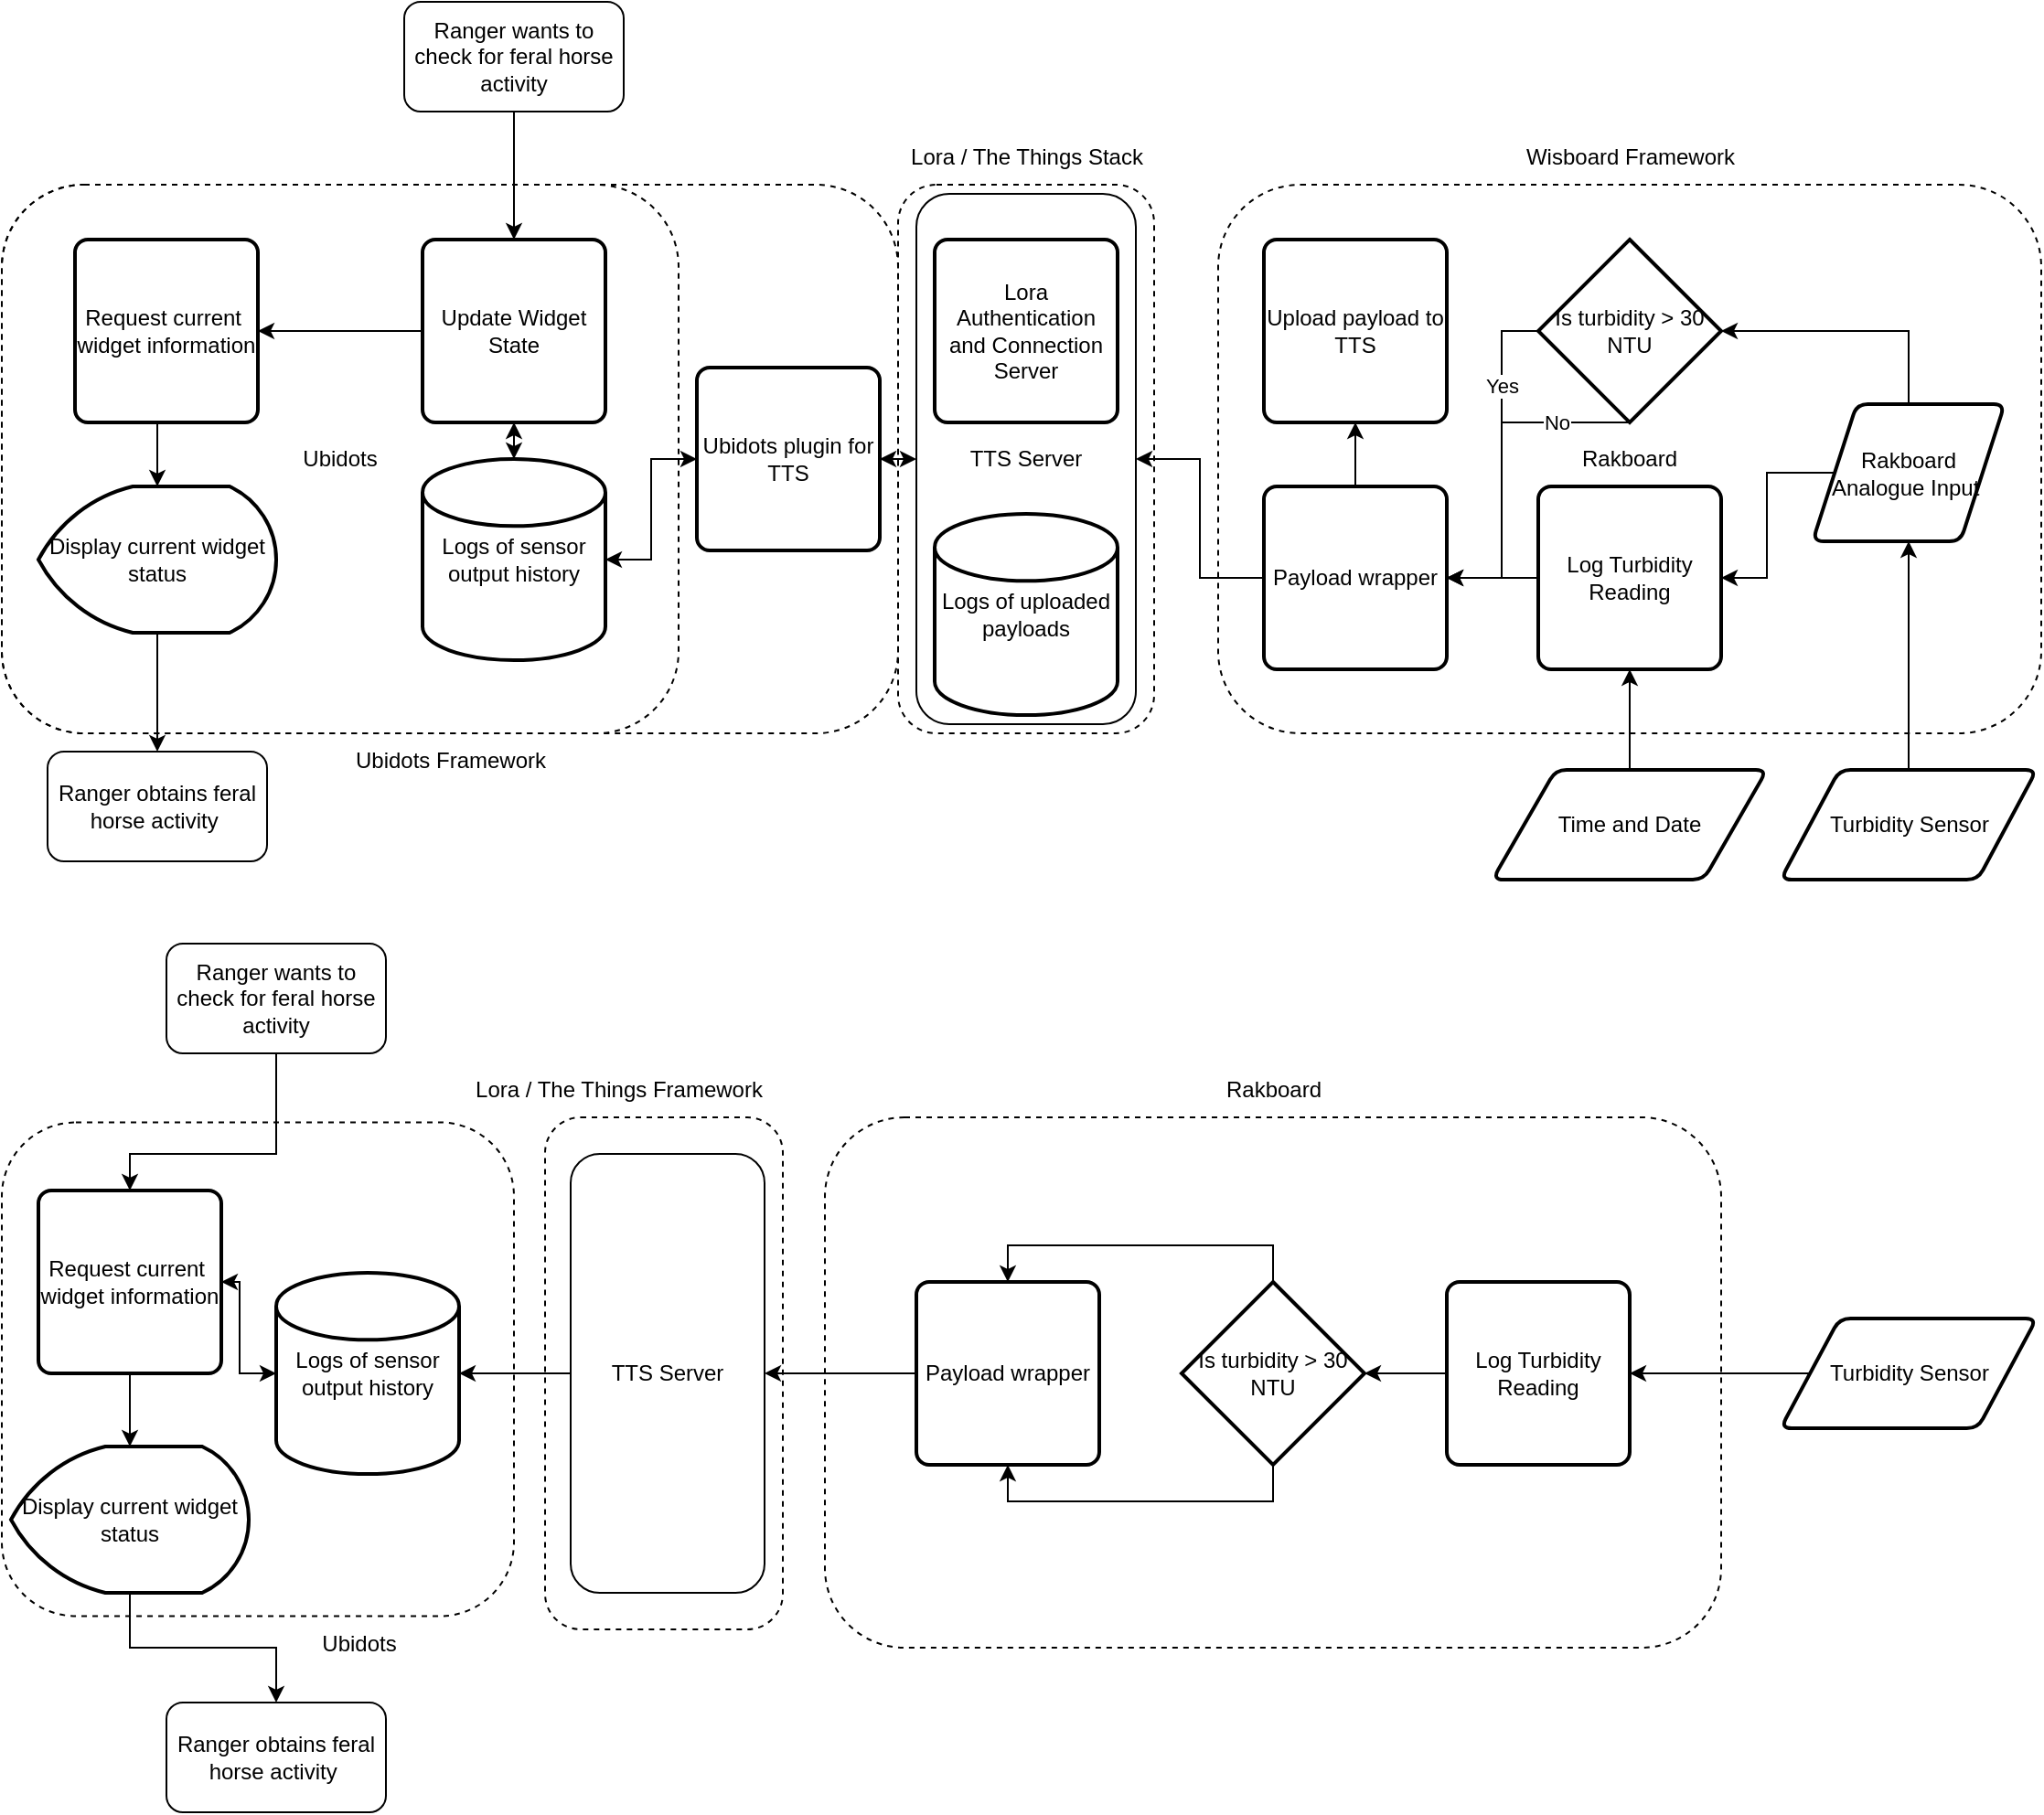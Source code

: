 <mxfile version="20.4.0" type="github">
  <diagram id="C5RBs43oDa-KdzZeNtuy" name="Page-1">
    <mxGraphModel dx="1550" dy="827" grid="1" gridSize="10" guides="1" tooltips="1" connect="1" arrows="1" fold="1" page="1" pageScale="1" pageWidth="827" pageHeight="1169" math="0" shadow="0">
      <root>
        <mxCell id="WIyWlLk6GJQsqaUBKTNV-0" />
        <mxCell id="WIyWlLk6GJQsqaUBKTNV-1" parent="WIyWlLk6GJQsqaUBKTNV-0" />
        <mxCell id="gJ4cXzPLM1Emx9hLVwcf-64" value="" style="rounded=1;whiteSpace=wrap;html=1;dashed=1;fillColor=none;" vertex="1" parent="WIyWlLk6GJQsqaUBKTNV-1">
          <mxGeometry x="10" y="682.75" width="280" height="270" as="geometry" />
        </mxCell>
        <mxCell id="gJ4cXzPLM1Emx9hLVwcf-66" value="" style="rounded=1;whiteSpace=wrap;html=1;dashed=1;fillColor=none;" vertex="1" parent="WIyWlLk6GJQsqaUBKTNV-1">
          <mxGeometry x="460" y="680" width="490" height="290" as="geometry" />
        </mxCell>
        <mxCell id="gJ4cXzPLM1Emx9hLVwcf-43" value="" style="rounded=1;whiteSpace=wrap;html=1;fillColor=none;dashed=1;" vertex="1" parent="WIyWlLk6GJQsqaUBKTNV-1">
          <mxGeometry x="10" y="170" width="490" height="300" as="geometry" />
        </mxCell>
        <mxCell id="gJ4cXzPLM1Emx9hLVwcf-19" value="Rakboard" style="rounded=1;whiteSpace=wrap;html=1;dashed=1;fillColor=none;" vertex="1" parent="WIyWlLk6GJQsqaUBKTNV-1">
          <mxGeometry x="675" y="170" width="450" height="300" as="geometry" />
        </mxCell>
        <mxCell id="gJ4cXzPLM1Emx9hLVwcf-17" value="Ubidots" style="rounded=1;whiteSpace=wrap;html=1;dashed=1;fillColor=none;" vertex="1" parent="WIyWlLk6GJQsqaUBKTNV-1">
          <mxGeometry x="10" y="170" width="370" height="300" as="geometry" />
        </mxCell>
        <mxCell id="gJ4cXzPLM1Emx9hLVwcf-70" style="edgeStyle=orthogonalEdgeStyle;rounded=0;orthogonalLoop=1;jettySize=auto;html=1;exitX=0.5;exitY=1;exitDx=0;exitDy=0;startArrow=none;startFill=0;" edge="1" parent="WIyWlLk6GJQsqaUBKTNV-1" source="gJ4cXzPLM1Emx9hLVwcf-0" target="gJ4cXzPLM1Emx9hLVwcf-1">
          <mxGeometry relative="1" as="geometry" />
        </mxCell>
        <mxCell id="gJ4cXzPLM1Emx9hLVwcf-0" value="Ranger wants to check for feral horse activity" style="rounded=1;whiteSpace=wrap;html=1;" vertex="1" parent="WIyWlLk6GJQsqaUBKTNV-1">
          <mxGeometry x="230" y="70" width="120" height="60" as="geometry" />
        </mxCell>
        <mxCell id="gJ4cXzPLM1Emx9hLVwcf-71" style="edgeStyle=orthogonalEdgeStyle;rounded=0;orthogonalLoop=1;jettySize=auto;html=1;exitX=0;exitY=0.5;exitDx=0;exitDy=0;entryX=1;entryY=0.5;entryDx=0;entryDy=0;startArrow=none;startFill=0;" edge="1" parent="WIyWlLk6GJQsqaUBKTNV-1" source="gJ4cXzPLM1Emx9hLVwcf-1" target="gJ4cXzPLM1Emx9hLVwcf-3">
          <mxGeometry relative="1" as="geometry" />
        </mxCell>
        <mxCell id="gJ4cXzPLM1Emx9hLVwcf-1" value="Update Widget State" style="rounded=1;whiteSpace=wrap;html=1;absoluteArcSize=1;arcSize=14;strokeWidth=2;" vertex="1" parent="WIyWlLk6GJQsqaUBKTNV-1">
          <mxGeometry x="240" y="200" width="100" height="100" as="geometry" />
        </mxCell>
        <mxCell id="gJ4cXzPLM1Emx9hLVwcf-74" style="edgeStyle=orthogonalEdgeStyle;rounded=0;orthogonalLoop=1;jettySize=auto;html=1;exitX=0.5;exitY=1;exitDx=0;exitDy=0;exitPerimeter=0;entryX=0.5;entryY=0;entryDx=0;entryDy=0;startArrow=none;startFill=0;" edge="1" parent="WIyWlLk6GJQsqaUBKTNV-1" source="gJ4cXzPLM1Emx9hLVwcf-2" target="gJ4cXzPLM1Emx9hLVwcf-73">
          <mxGeometry relative="1" as="geometry" />
        </mxCell>
        <mxCell id="gJ4cXzPLM1Emx9hLVwcf-2" value="Display current widget status" style="strokeWidth=2;html=1;shape=mxgraph.flowchart.display;whiteSpace=wrap;" vertex="1" parent="WIyWlLk6GJQsqaUBKTNV-1">
          <mxGeometry x="30" y="335" width="130" height="80" as="geometry" />
        </mxCell>
        <mxCell id="gJ4cXzPLM1Emx9hLVwcf-72" style="edgeStyle=orthogonalEdgeStyle;rounded=0;orthogonalLoop=1;jettySize=auto;html=1;exitX=0.5;exitY=1;exitDx=0;exitDy=0;entryX=0.5;entryY=0;entryDx=0;entryDy=0;entryPerimeter=0;startArrow=none;startFill=0;" edge="1" parent="WIyWlLk6GJQsqaUBKTNV-1" source="gJ4cXzPLM1Emx9hLVwcf-3" target="gJ4cXzPLM1Emx9hLVwcf-2">
          <mxGeometry relative="1" as="geometry" />
        </mxCell>
        <mxCell id="gJ4cXzPLM1Emx9hLVwcf-3" value="Request current&amp;nbsp;&lt;br&gt;widget information" style="rounded=1;whiteSpace=wrap;html=1;absoluteArcSize=1;arcSize=14;strokeWidth=2;" vertex="1" parent="WIyWlLk6GJQsqaUBKTNV-1">
          <mxGeometry x="50" y="200" width="100" height="100" as="geometry" />
        </mxCell>
        <mxCell id="gJ4cXzPLM1Emx9hLVwcf-75" style="edgeStyle=orthogonalEdgeStyle;rounded=0;orthogonalLoop=1;jettySize=auto;html=1;exitX=0.5;exitY=0;exitDx=0;exitDy=0;exitPerimeter=0;entryX=0.5;entryY=1;entryDx=0;entryDy=0;startArrow=classic;startFill=1;" edge="1" parent="WIyWlLk6GJQsqaUBKTNV-1" source="gJ4cXzPLM1Emx9hLVwcf-4" target="gJ4cXzPLM1Emx9hLVwcf-1">
          <mxGeometry relative="1" as="geometry" />
        </mxCell>
        <mxCell id="gJ4cXzPLM1Emx9hLVwcf-4" value="Logs of sensor output history" style="strokeWidth=2;html=1;shape=mxgraph.flowchart.database;whiteSpace=wrap;" vertex="1" parent="WIyWlLk6GJQsqaUBKTNV-1">
          <mxGeometry x="240" y="320" width="100" height="110" as="geometry" />
        </mxCell>
        <mxCell id="gJ4cXzPLM1Emx9hLVwcf-36" style="edgeStyle=orthogonalEdgeStyle;rounded=0;orthogonalLoop=1;jettySize=auto;html=1;exitX=0;exitY=0.5;exitDx=0;exitDy=0;entryX=1;entryY=0.5;entryDx=0;entryDy=0;entryPerimeter=0;startArrow=classic;startFill=1;" edge="1" parent="WIyWlLk6GJQsqaUBKTNV-1" source="gJ4cXzPLM1Emx9hLVwcf-5" target="gJ4cXzPLM1Emx9hLVwcf-4">
          <mxGeometry relative="1" as="geometry" />
        </mxCell>
        <mxCell id="gJ4cXzPLM1Emx9hLVwcf-5" value="Ubidots plugin for TTS" style="rounded=1;whiteSpace=wrap;html=1;absoluteArcSize=1;arcSize=14;strokeWidth=2;" vertex="1" parent="WIyWlLk6GJQsqaUBKTNV-1">
          <mxGeometry x="390" y="270" width="100" height="100" as="geometry" />
        </mxCell>
        <mxCell id="gJ4cXzPLM1Emx9hLVwcf-6" value="Lora Authentication and Connection Server" style="rounded=1;whiteSpace=wrap;html=1;absoluteArcSize=1;arcSize=14;strokeWidth=2;" vertex="1" parent="WIyWlLk6GJQsqaUBKTNV-1">
          <mxGeometry x="520" y="200" width="100" height="100" as="geometry" />
        </mxCell>
        <mxCell id="gJ4cXzPLM1Emx9hLVwcf-9" value="Logs of uploaded payloads" style="strokeWidth=2;html=1;shape=mxgraph.flowchart.database;whiteSpace=wrap;" vertex="1" parent="WIyWlLk6GJQsqaUBKTNV-1">
          <mxGeometry x="520" y="350" width="100" height="110" as="geometry" />
        </mxCell>
        <mxCell id="gJ4cXzPLM1Emx9hLVwcf-32" style="edgeStyle=orthogonalEdgeStyle;rounded=0;orthogonalLoop=1;jettySize=auto;html=1;exitX=0.5;exitY=0;exitDx=0;exitDy=0;entryX=0.5;entryY=1;entryDx=0;entryDy=0;" edge="1" parent="WIyWlLk6GJQsqaUBKTNV-1" source="gJ4cXzPLM1Emx9hLVwcf-10" target="gJ4cXzPLM1Emx9hLVwcf-11">
          <mxGeometry relative="1" as="geometry" />
        </mxCell>
        <mxCell id="gJ4cXzPLM1Emx9hLVwcf-34" style="edgeStyle=orthogonalEdgeStyle;rounded=0;orthogonalLoop=1;jettySize=auto;html=1;exitX=0;exitY=0.5;exitDx=0;exitDy=0;entryX=1;entryY=0.5;entryDx=0;entryDy=0;" edge="1" parent="WIyWlLk6GJQsqaUBKTNV-1" source="gJ4cXzPLM1Emx9hLVwcf-10" target="gJ4cXzPLM1Emx9hLVwcf-33">
          <mxGeometry relative="1" as="geometry" />
        </mxCell>
        <mxCell id="gJ4cXzPLM1Emx9hLVwcf-10" value="Payload wrapper" style="rounded=1;whiteSpace=wrap;html=1;absoluteArcSize=1;arcSize=14;strokeWidth=2;" vertex="1" parent="WIyWlLk6GJQsqaUBKTNV-1">
          <mxGeometry x="700" y="335" width="100" height="100" as="geometry" />
        </mxCell>
        <mxCell id="gJ4cXzPLM1Emx9hLVwcf-11" value="Upload payload to TTS" style="rounded=1;whiteSpace=wrap;html=1;absoluteArcSize=1;arcSize=14;strokeWidth=2;" vertex="1" parent="WIyWlLk6GJQsqaUBKTNV-1">
          <mxGeometry x="700" y="200" width="100" height="100" as="geometry" />
        </mxCell>
        <mxCell id="gJ4cXzPLM1Emx9hLVwcf-24" value="Yes" style="edgeStyle=orthogonalEdgeStyle;rounded=0;orthogonalLoop=1;jettySize=auto;html=1;exitX=0;exitY=0.5;exitDx=0;exitDy=0;exitPerimeter=0;entryX=1;entryY=0.5;entryDx=0;entryDy=0;" edge="1" parent="WIyWlLk6GJQsqaUBKTNV-1" source="gJ4cXzPLM1Emx9hLVwcf-12" target="gJ4cXzPLM1Emx9hLVwcf-10">
          <mxGeometry x="-0.46" relative="1" as="geometry">
            <Array as="points">
              <mxPoint x="830" y="250" />
              <mxPoint x="830" y="385" />
            </Array>
            <mxPoint as="offset" />
          </mxGeometry>
        </mxCell>
        <mxCell id="gJ4cXzPLM1Emx9hLVwcf-26" value="No" style="edgeStyle=orthogonalEdgeStyle;rounded=0;orthogonalLoop=1;jettySize=auto;html=1;exitX=0.5;exitY=1;exitDx=0;exitDy=0;exitPerimeter=0;entryX=1;entryY=0.5;entryDx=0;entryDy=0;" edge="1" parent="WIyWlLk6GJQsqaUBKTNV-1" source="gJ4cXzPLM1Emx9hLVwcf-12" target="gJ4cXzPLM1Emx9hLVwcf-10">
          <mxGeometry x="-0.568" relative="1" as="geometry">
            <Array as="points">
              <mxPoint x="830" y="300" />
              <mxPoint x="830" y="385" />
            </Array>
            <mxPoint as="offset" />
          </mxGeometry>
        </mxCell>
        <mxCell id="gJ4cXzPLM1Emx9hLVwcf-12" value="Is turbidity &amp;gt; 30 NTU" style="strokeWidth=2;html=1;shape=mxgraph.flowchart.decision;whiteSpace=wrap;" vertex="1" parent="WIyWlLk6GJQsqaUBKTNV-1">
          <mxGeometry x="850" y="200" width="100" height="100" as="geometry" />
        </mxCell>
        <mxCell id="gJ4cXzPLM1Emx9hLVwcf-31" style="edgeStyle=orthogonalEdgeStyle;rounded=0;orthogonalLoop=1;jettySize=auto;html=1;exitX=0;exitY=0.5;exitDx=0;exitDy=0;entryX=1;entryY=0.5;entryDx=0;entryDy=0;" edge="1" parent="WIyWlLk6GJQsqaUBKTNV-1" source="gJ4cXzPLM1Emx9hLVwcf-13" target="gJ4cXzPLM1Emx9hLVwcf-10">
          <mxGeometry relative="1" as="geometry" />
        </mxCell>
        <mxCell id="gJ4cXzPLM1Emx9hLVwcf-13" value="Log Turbidity Reading" style="rounded=1;whiteSpace=wrap;html=1;absoluteArcSize=1;arcSize=14;strokeWidth=2;" vertex="1" parent="WIyWlLk6GJQsqaUBKTNV-1">
          <mxGeometry x="850" y="335" width="100" height="100" as="geometry" />
        </mxCell>
        <mxCell id="gJ4cXzPLM1Emx9hLVwcf-27" style="edgeStyle=orthogonalEdgeStyle;rounded=0;orthogonalLoop=1;jettySize=auto;html=1;exitX=0.5;exitY=0;exitDx=0;exitDy=0;entryX=1;entryY=0.5;entryDx=0;entryDy=0;entryPerimeter=0;" edge="1" parent="WIyWlLk6GJQsqaUBKTNV-1" source="gJ4cXzPLM1Emx9hLVwcf-14" target="gJ4cXzPLM1Emx9hLVwcf-12">
          <mxGeometry relative="1" as="geometry" />
        </mxCell>
        <mxCell id="gJ4cXzPLM1Emx9hLVwcf-28" style="edgeStyle=orthogonalEdgeStyle;rounded=0;orthogonalLoop=1;jettySize=auto;html=1;exitX=0;exitY=0.5;exitDx=0;exitDy=0;entryX=1;entryY=0.5;entryDx=0;entryDy=0;" edge="1" parent="WIyWlLk6GJQsqaUBKTNV-1" source="gJ4cXzPLM1Emx9hLVwcf-14" target="gJ4cXzPLM1Emx9hLVwcf-13">
          <mxGeometry relative="1" as="geometry" />
        </mxCell>
        <mxCell id="gJ4cXzPLM1Emx9hLVwcf-14" value="Rakboard Analogue Input&amp;nbsp;" style="shape=parallelogram;html=1;strokeWidth=2;perimeter=parallelogramPerimeter;whiteSpace=wrap;rounded=1;arcSize=12;size=0.23;" vertex="1" parent="WIyWlLk6GJQsqaUBKTNV-1">
          <mxGeometry x="1000" y="290" width="105" height="75" as="geometry" />
        </mxCell>
        <mxCell id="gJ4cXzPLM1Emx9hLVwcf-20" style="edgeStyle=orthogonalEdgeStyle;rounded=0;orthogonalLoop=1;jettySize=auto;html=1;exitX=0.5;exitY=0;exitDx=0;exitDy=0;entryX=0.5;entryY=1;entryDx=0;entryDy=0;" edge="1" parent="WIyWlLk6GJQsqaUBKTNV-1" source="gJ4cXzPLM1Emx9hLVwcf-15" target="gJ4cXzPLM1Emx9hLVwcf-14">
          <mxGeometry relative="1" as="geometry" />
        </mxCell>
        <mxCell id="gJ4cXzPLM1Emx9hLVwcf-15" value="Turbidity Sensor" style="shape=parallelogram;html=1;strokeWidth=2;perimeter=parallelogramPerimeter;whiteSpace=wrap;rounded=1;arcSize=12;size=0.23;" vertex="1" parent="WIyWlLk6GJQsqaUBKTNV-1">
          <mxGeometry x="982.5" y="490" width="140" height="60" as="geometry" />
        </mxCell>
        <mxCell id="gJ4cXzPLM1Emx9hLVwcf-29" style="edgeStyle=orthogonalEdgeStyle;rounded=0;orthogonalLoop=1;jettySize=auto;html=1;exitX=0.5;exitY=0;exitDx=0;exitDy=0;entryX=0.5;entryY=1;entryDx=0;entryDy=0;" edge="1" parent="WIyWlLk6GJQsqaUBKTNV-1" source="gJ4cXzPLM1Emx9hLVwcf-16" target="gJ4cXzPLM1Emx9hLVwcf-13">
          <mxGeometry relative="1" as="geometry" />
        </mxCell>
        <mxCell id="gJ4cXzPLM1Emx9hLVwcf-16" value="Time and Date" style="shape=parallelogram;html=1;strokeWidth=2;perimeter=parallelogramPerimeter;whiteSpace=wrap;rounded=1;arcSize=12;size=0.23;" vertex="1" parent="WIyWlLk6GJQsqaUBKTNV-1">
          <mxGeometry x="825" y="490" width="150" height="60" as="geometry" />
        </mxCell>
        <mxCell id="gJ4cXzPLM1Emx9hLVwcf-18" value="" style="rounded=1;whiteSpace=wrap;html=1;dashed=1;fillColor=none;" vertex="1" parent="WIyWlLk6GJQsqaUBKTNV-1">
          <mxGeometry x="500" y="170" width="140" height="300" as="geometry" />
        </mxCell>
        <mxCell id="gJ4cXzPLM1Emx9hLVwcf-25" style="edgeStyle=orthogonalEdgeStyle;rounded=0;orthogonalLoop=1;jettySize=auto;html=1;exitX=0.5;exitY=1;exitDx=0;exitDy=0;exitPerimeter=0;" edge="1" parent="WIyWlLk6GJQsqaUBKTNV-1" source="gJ4cXzPLM1Emx9hLVwcf-12" target="gJ4cXzPLM1Emx9hLVwcf-12">
          <mxGeometry relative="1" as="geometry" />
        </mxCell>
        <mxCell id="gJ4cXzPLM1Emx9hLVwcf-35" style="edgeStyle=orthogonalEdgeStyle;rounded=0;orthogonalLoop=1;jettySize=auto;html=1;exitX=0;exitY=0.5;exitDx=0;exitDy=0;entryX=1;entryY=0.5;entryDx=0;entryDy=0;startArrow=classic;startFill=1;" edge="1" parent="WIyWlLk6GJQsqaUBKTNV-1" source="gJ4cXzPLM1Emx9hLVwcf-33" target="gJ4cXzPLM1Emx9hLVwcf-5">
          <mxGeometry relative="1" as="geometry" />
        </mxCell>
        <mxCell id="gJ4cXzPLM1Emx9hLVwcf-33" value="TTS Server" style="rounded=1;whiteSpace=wrap;html=1;fillColor=none;" vertex="1" parent="WIyWlLk6GJQsqaUBKTNV-1">
          <mxGeometry x="510" y="175" width="120" height="290" as="geometry" />
        </mxCell>
        <mxCell id="gJ4cXzPLM1Emx9hLVwcf-41" value="Wisboard Framework" style="text;html=1;align=center;verticalAlign=middle;resizable=0;points=[];autosize=1;strokeColor=none;fillColor=none;" vertex="1" parent="WIyWlLk6GJQsqaUBKTNV-1">
          <mxGeometry x="830" y="140" width="140" height="30" as="geometry" />
        </mxCell>
        <mxCell id="gJ4cXzPLM1Emx9hLVwcf-42" value="Lora / The Things Stack" style="text;html=1;align=center;verticalAlign=middle;resizable=0;points=[];autosize=1;strokeColor=none;fillColor=none;" vertex="1" parent="WIyWlLk6GJQsqaUBKTNV-1">
          <mxGeometry x="495" y="140" width="150" height="30" as="geometry" />
        </mxCell>
        <mxCell id="gJ4cXzPLM1Emx9hLVwcf-44" value="Ubidots Framework" style="text;html=1;align=center;verticalAlign=middle;resizable=0;points=[];autosize=1;strokeColor=none;fillColor=none;" vertex="1" parent="WIyWlLk6GJQsqaUBKTNV-1">
          <mxGeometry x="190" y="470" width="130" height="30" as="geometry" />
        </mxCell>
        <mxCell id="gJ4cXzPLM1Emx9hLVwcf-80" style="edgeStyle=orthogonalEdgeStyle;rounded=0;orthogonalLoop=1;jettySize=auto;html=1;exitX=0.5;exitY=1;exitDx=0;exitDy=0;exitPerimeter=0;entryX=0.5;entryY=0;entryDx=0;entryDy=0;startArrow=none;startFill=0;" edge="1" parent="WIyWlLk6GJQsqaUBKTNV-1" source="gJ4cXzPLM1Emx9hLVwcf-45" target="gJ4cXzPLM1Emx9hLVwcf-79">
          <mxGeometry relative="1" as="geometry" />
        </mxCell>
        <mxCell id="gJ4cXzPLM1Emx9hLVwcf-45" value="Display current widget status" style="strokeWidth=2;html=1;shape=mxgraph.flowchart.display;whiteSpace=wrap;" vertex="1" parent="WIyWlLk6GJQsqaUBKTNV-1">
          <mxGeometry x="15" y="860" width="130" height="80" as="geometry" />
        </mxCell>
        <mxCell id="gJ4cXzPLM1Emx9hLVwcf-77" style="edgeStyle=orthogonalEdgeStyle;rounded=0;orthogonalLoop=1;jettySize=auto;html=1;exitX=0;exitY=0.5;exitDx=0;exitDy=0;exitPerimeter=0;entryX=1;entryY=0.5;entryDx=0;entryDy=0;startArrow=classic;startFill=1;" edge="1" parent="WIyWlLk6GJQsqaUBKTNV-1" source="gJ4cXzPLM1Emx9hLVwcf-46" target="gJ4cXzPLM1Emx9hLVwcf-76">
          <mxGeometry relative="1" as="geometry" />
        </mxCell>
        <mxCell id="gJ4cXzPLM1Emx9hLVwcf-46" value="Logs of sensor output history" style="strokeWidth=2;html=1;shape=mxgraph.flowchart.database;whiteSpace=wrap;" vertex="1" parent="WIyWlLk6GJQsqaUBKTNV-1">
          <mxGeometry x="160" y="765" width="100" height="110" as="geometry" />
        </mxCell>
        <mxCell id="gJ4cXzPLM1Emx9hLVwcf-60" style="edgeStyle=orthogonalEdgeStyle;rounded=0;orthogonalLoop=1;jettySize=auto;html=1;exitX=0;exitY=0.5;exitDx=0;exitDy=0;entryX=1;entryY=0.5;entryDx=0;entryDy=0;entryPerimeter=0;startArrow=none;startFill=0;" edge="1" parent="WIyWlLk6GJQsqaUBKTNV-1" source="gJ4cXzPLM1Emx9hLVwcf-47" target="gJ4cXzPLM1Emx9hLVwcf-46">
          <mxGeometry relative="1" as="geometry" />
        </mxCell>
        <mxCell id="gJ4cXzPLM1Emx9hLVwcf-47" value="TTS Server" style="rounded=1;whiteSpace=wrap;html=1;fillColor=none;" vertex="1" parent="WIyWlLk6GJQsqaUBKTNV-1">
          <mxGeometry x="321" y="700" width="106" height="240" as="geometry" />
        </mxCell>
        <mxCell id="gJ4cXzPLM1Emx9hLVwcf-59" style="edgeStyle=orthogonalEdgeStyle;rounded=0;orthogonalLoop=1;jettySize=auto;html=1;exitX=0;exitY=0.5;exitDx=0;exitDy=0;entryX=1;entryY=0.5;entryDx=0;entryDy=0;startArrow=none;startFill=0;" edge="1" parent="WIyWlLk6GJQsqaUBKTNV-1" source="gJ4cXzPLM1Emx9hLVwcf-48" target="gJ4cXzPLM1Emx9hLVwcf-47">
          <mxGeometry relative="1" as="geometry" />
        </mxCell>
        <mxCell id="gJ4cXzPLM1Emx9hLVwcf-48" value="Payload wrapper" style="rounded=1;whiteSpace=wrap;html=1;absoluteArcSize=1;arcSize=14;strokeWidth=2;" vertex="1" parent="WIyWlLk6GJQsqaUBKTNV-1">
          <mxGeometry x="510" y="770" width="100" height="100" as="geometry" />
        </mxCell>
        <mxCell id="gJ4cXzPLM1Emx9hLVwcf-57" style="edgeStyle=orthogonalEdgeStyle;rounded=0;orthogonalLoop=1;jettySize=auto;html=1;exitX=0.5;exitY=0;exitDx=0;exitDy=0;exitPerimeter=0;entryX=0.5;entryY=0;entryDx=0;entryDy=0;startArrow=none;startFill=0;" edge="1" parent="WIyWlLk6GJQsqaUBKTNV-1" source="gJ4cXzPLM1Emx9hLVwcf-49" target="gJ4cXzPLM1Emx9hLVwcf-48">
          <mxGeometry relative="1" as="geometry" />
        </mxCell>
        <mxCell id="gJ4cXzPLM1Emx9hLVwcf-58" style="edgeStyle=orthogonalEdgeStyle;rounded=0;orthogonalLoop=1;jettySize=auto;html=1;exitX=0.5;exitY=1;exitDx=0;exitDy=0;exitPerimeter=0;entryX=0.5;entryY=1;entryDx=0;entryDy=0;startArrow=none;startFill=0;" edge="1" parent="WIyWlLk6GJQsqaUBKTNV-1" source="gJ4cXzPLM1Emx9hLVwcf-49" target="gJ4cXzPLM1Emx9hLVwcf-48">
          <mxGeometry relative="1" as="geometry" />
        </mxCell>
        <mxCell id="gJ4cXzPLM1Emx9hLVwcf-49" value="Is turbidity &amp;gt; 30 NTU" style="strokeWidth=2;html=1;shape=mxgraph.flowchart.decision;whiteSpace=wrap;" vertex="1" parent="WIyWlLk6GJQsqaUBKTNV-1">
          <mxGeometry x="655" y="770" width="100" height="100" as="geometry" />
        </mxCell>
        <mxCell id="gJ4cXzPLM1Emx9hLVwcf-56" style="edgeStyle=orthogonalEdgeStyle;rounded=0;orthogonalLoop=1;jettySize=auto;html=1;exitX=0;exitY=0.5;exitDx=0;exitDy=0;entryX=1;entryY=0.5;entryDx=0;entryDy=0;entryPerimeter=0;startArrow=none;startFill=0;" edge="1" parent="WIyWlLk6GJQsqaUBKTNV-1" source="gJ4cXzPLM1Emx9hLVwcf-50" target="gJ4cXzPLM1Emx9hLVwcf-49">
          <mxGeometry relative="1" as="geometry" />
        </mxCell>
        <mxCell id="gJ4cXzPLM1Emx9hLVwcf-50" value="Log Turbidity Reading" style="rounded=1;whiteSpace=wrap;html=1;absoluteArcSize=1;arcSize=14;strokeWidth=2;" vertex="1" parent="WIyWlLk6GJQsqaUBKTNV-1">
          <mxGeometry x="800" y="770" width="100" height="100" as="geometry" />
        </mxCell>
        <mxCell id="gJ4cXzPLM1Emx9hLVwcf-55" style="edgeStyle=orthogonalEdgeStyle;rounded=0;orthogonalLoop=1;jettySize=auto;html=1;exitX=0;exitY=0.5;exitDx=0;exitDy=0;entryX=1;entryY=0.5;entryDx=0;entryDy=0;startArrow=none;startFill=0;" edge="1" parent="WIyWlLk6GJQsqaUBKTNV-1" source="gJ4cXzPLM1Emx9hLVwcf-53" target="gJ4cXzPLM1Emx9hLVwcf-50">
          <mxGeometry relative="1" as="geometry" />
        </mxCell>
        <mxCell id="gJ4cXzPLM1Emx9hLVwcf-53" value="Turbidity Sensor" style="shape=parallelogram;html=1;strokeWidth=2;perimeter=parallelogramPerimeter;whiteSpace=wrap;rounded=1;arcSize=12;size=0.23;" vertex="1" parent="WIyWlLk6GJQsqaUBKTNV-1">
          <mxGeometry x="982.5" y="790" width="140" height="60" as="geometry" />
        </mxCell>
        <mxCell id="gJ4cXzPLM1Emx9hLVwcf-78" style="edgeStyle=orthogonalEdgeStyle;rounded=0;orthogonalLoop=1;jettySize=auto;html=1;exitX=0.5;exitY=1;exitDx=0;exitDy=0;entryX=0.5;entryY=0;entryDx=0;entryDy=0;startArrow=none;startFill=0;" edge="1" parent="WIyWlLk6GJQsqaUBKTNV-1" source="gJ4cXzPLM1Emx9hLVwcf-62" target="gJ4cXzPLM1Emx9hLVwcf-76">
          <mxGeometry relative="1" as="geometry">
            <Array as="points">
              <mxPoint x="160" y="700" />
              <mxPoint x="80" y="700" />
            </Array>
          </mxGeometry>
        </mxCell>
        <mxCell id="gJ4cXzPLM1Emx9hLVwcf-62" value="Ranger wants to check for feral horse activity" style="rounded=1;whiteSpace=wrap;html=1;" vertex="1" parent="WIyWlLk6GJQsqaUBKTNV-1">
          <mxGeometry x="100" y="585" width="120" height="60" as="geometry" />
        </mxCell>
        <mxCell id="gJ4cXzPLM1Emx9hLVwcf-65" value="" style="rounded=1;whiteSpace=wrap;html=1;dashed=1;fillColor=none;" vertex="1" parent="WIyWlLk6GJQsqaUBKTNV-1">
          <mxGeometry x="307" y="680" width="130" height="280" as="geometry" />
        </mxCell>
        <mxCell id="gJ4cXzPLM1Emx9hLVwcf-67" value="Rakboard" style="text;html=1;align=center;verticalAlign=middle;resizable=0;points=[];autosize=1;strokeColor=none;fillColor=none;" vertex="1" parent="WIyWlLk6GJQsqaUBKTNV-1">
          <mxGeometry x="665" y="650" width="80" height="30" as="geometry" />
        </mxCell>
        <mxCell id="gJ4cXzPLM1Emx9hLVwcf-68" value="Lora / The Things Framework" style="text;html=1;align=center;verticalAlign=middle;resizable=0;points=[];autosize=1;strokeColor=none;fillColor=none;" vertex="1" parent="WIyWlLk6GJQsqaUBKTNV-1">
          <mxGeometry x="257" y="650" width="180" height="30" as="geometry" />
        </mxCell>
        <mxCell id="gJ4cXzPLM1Emx9hLVwcf-69" value="Ubidots" style="text;html=1;align=center;verticalAlign=middle;resizable=0;points=[];autosize=1;strokeColor=none;fillColor=none;" vertex="1" parent="WIyWlLk6GJQsqaUBKTNV-1">
          <mxGeometry x="175" y="952.75" width="60" height="30" as="geometry" />
        </mxCell>
        <mxCell id="gJ4cXzPLM1Emx9hLVwcf-73" value="Ranger obtains feral horse activity&amp;nbsp;" style="rounded=1;whiteSpace=wrap;html=1;fillColor=none;" vertex="1" parent="WIyWlLk6GJQsqaUBKTNV-1">
          <mxGeometry x="35" y="480" width="120" height="60" as="geometry" />
        </mxCell>
        <mxCell id="gJ4cXzPLM1Emx9hLVwcf-81" style="edgeStyle=orthogonalEdgeStyle;rounded=0;orthogonalLoop=1;jettySize=auto;html=1;exitX=0.5;exitY=1;exitDx=0;exitDy=0;entryX=0.5;entryY=0;entryDx=0;entryDy=0;entryPerimeter=0;startArrow=none;startFill=0;" edge="1" parent="WIyWlLk6GJQsqaUBKTNV-1" source="gJ4cXzPLM1Emx9hLVwcf-76" target="gJ4cXzPLM1Emx9hLVwcf-45">
          <mxGeometry relative="1" as="geometry" />
        </mxCell>
        <mxCell id="gJ4cXzPLM1Emx9hLVwcf-76" value="Request current&amp;nbsp;&lt;br&gt;widget information" style="rounded=1;whiteSpace=wrap;html=1;absoluteArcSize=1;arcSize=14;strokeWidth=2;" vertex="1" parent="WIyWlLk6GJQsqaUBKTNV-1">
          <mxGeometry x="30" y="720" width="100" height="100" as="geometry" />
        </mxCell>
        <mxCell id="gJ4cXzPLM1Emx9hLVwcf-79" value="Ranger obtains feral horse activity&amp;nbsp;" style="rounded=1;whiteSpace=wrap;html=1;fillColor=none;" vertex="1" parent="WIyWlLk6GJQsqaUBKTNV-1">
          <mxGeometry x="100" y="1000" width="120" height="60" as="geometry" />
        </mxCell>
      </root>
    </mxGraphModel>
  </diagram>
</mxfile>
